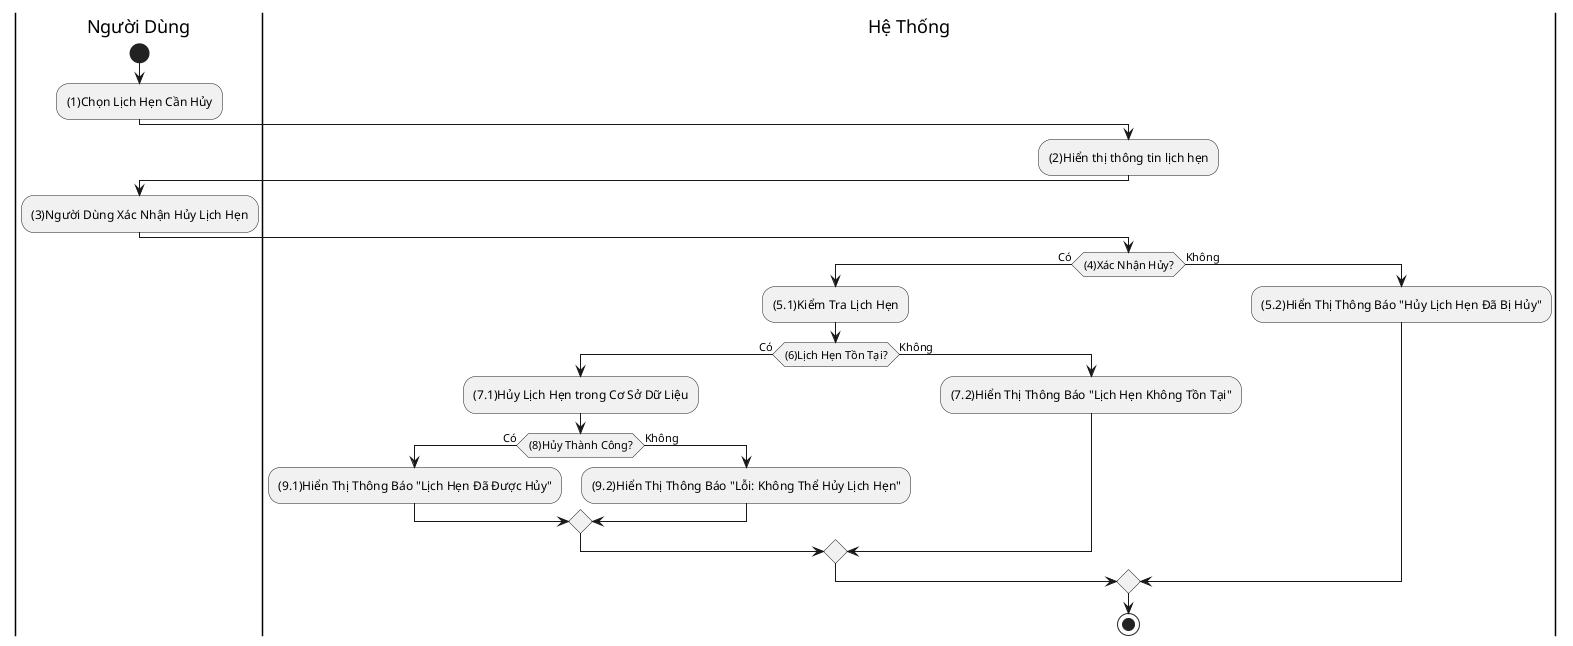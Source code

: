 @startuml
|Người Dùng|
start
:(1)Chọn Lịch Hẹn Cần Hủy;
|Hệ Thống|
:(2)Hiển thị thông tin lịch hẹn;
|Người Dùng|
:(3)Người Dùng Xác Nhận Hủy Lịch Hẹn;
|Hệ Thống|
if ((4)Xác Nhận Hủy?) then (Có)
  :(5.1)Kiểm Tra Lịch Hẹn;
  if ((6)Lịch Hẹn Tồn Tại?) then (Có)
    :(7.1)Hủy Lịch Hẹn trong Cơ Sở Dữ Liệu;
    if ((8)Hủy Thành Công?) then (Có)
      :(9.1)Hiển Thị Thông Báo "Lịch Hẹn Đã Được Hủy";
    else (Không)
      :(9.2)Hiển Thị Thông Báo "Lỗi: Không Thể Hủy Lịch Hẹn";
    endif
  else (Không)
    :(7.2)Hiển Thị Thông Báo "Lịch Hẹn Không Tồn Tại";
  endif
  |Hệ Thống|
else (Không)
  :(5.2)Hiển Thị Thông Báo "Hủy Lịch Hẹn Đã Bị Hủy";
endif
stop
@enduml
